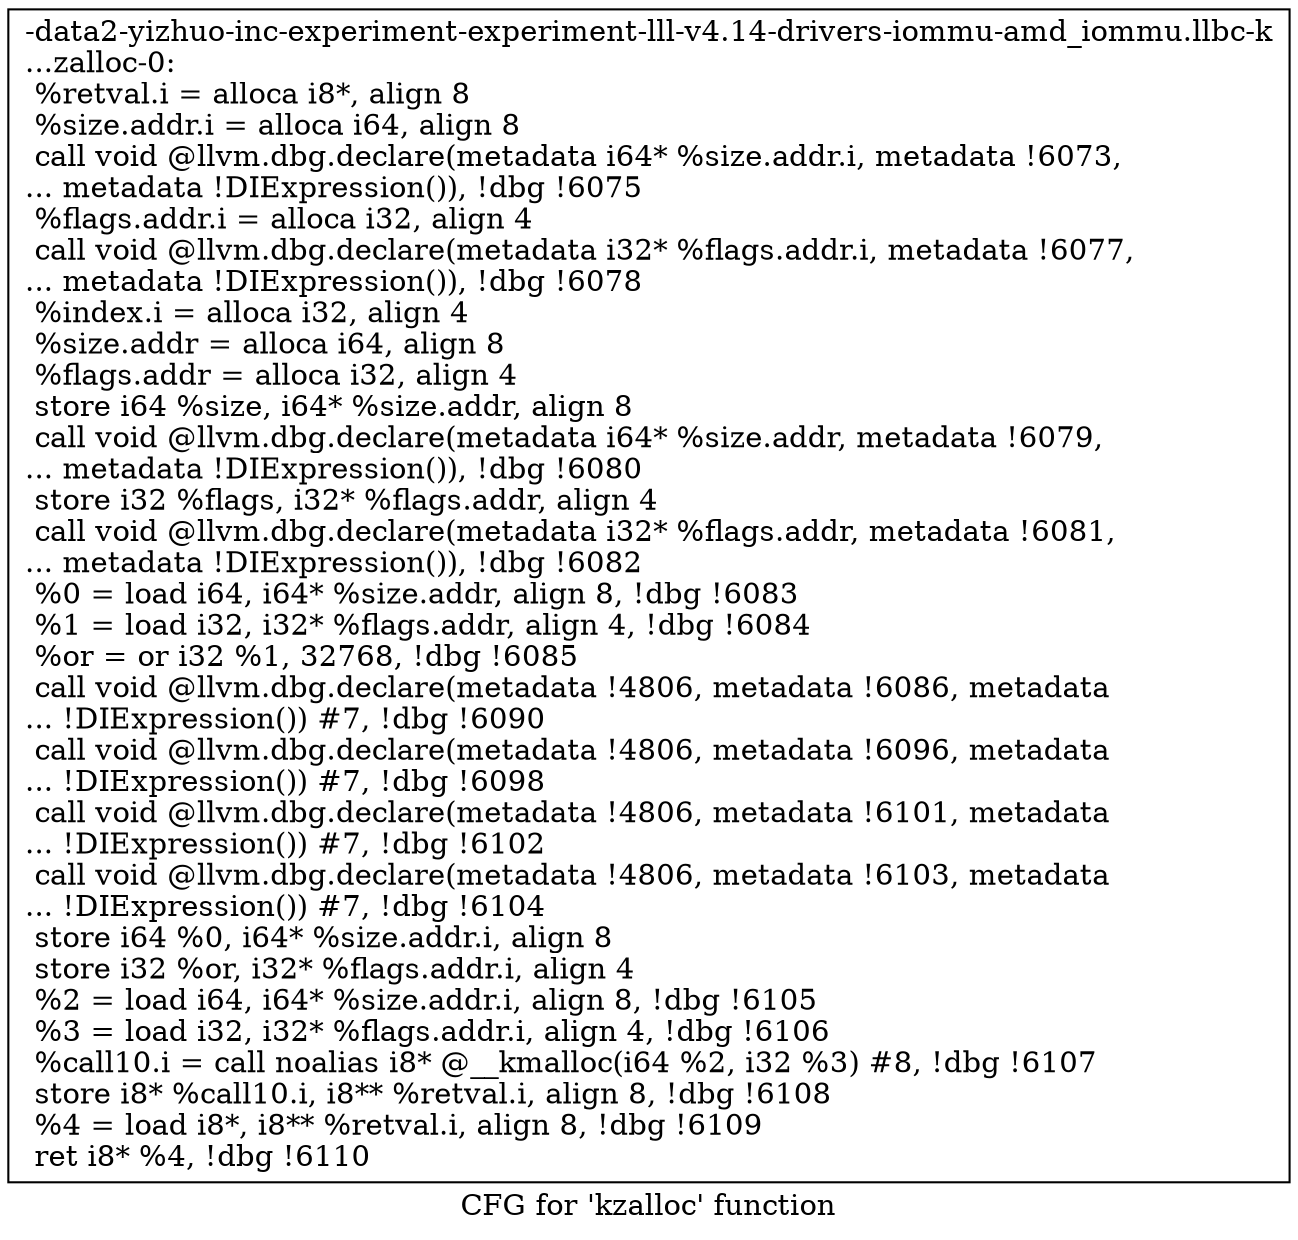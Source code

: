 digraph "CFG for 'kzalloc' function" {
	label="CFG for 'kzalloc' function";

	Node0x561b94765950 [shape=record,label="{-data2-yizhuo-inc-experiment-experiment-lll-v4.14-drivers-iommu-amd_iommu.llbc-k\l...zalloc-0:\l  %retval.i = alloca i8*, align 8\l  %size.addr.i = alloca i64, align 8\l  call void @llvm.dbg.declare(metadata i64* %size.addr.i, metadata !6073,\l... metadata !DIExpression()), !dbg !6075\l  %flags.addr.i = alloca i32, align 4\l  call void @llvm.dbg.declare(metadata i32* %flags.addr.i, metadata !6077,\l... metadata !DIExpression()), !dbg !6078\l  %index.i = alloca i32, align 4\l  %size.addr = alloca i64, align 8\l  %flags.addr = alloca i32, align 4\l  store i64 %size, i64* %size.addr, align 8\l  call void @llvm.dbg.declare(metadata i64* %size.addr, metadata !6079,\l... metadata !DIExpression()), !dbg !6080\l  store i32 %flags, i32* %flags.addr, align 4\l  call void @llvm.dbg.declare(metadata i32* %flags.addr, metadata !6081,\l... metadata !DIExpression()), !dbg !6082\l  %0 = load i64, i64* %size.addr, align 8, !dbg !6083\l  %1 = load i32, i32* %flags.addr, align 4, !dbg !6084\l  %or = or i32 %1, 32768, !dbg !6085\l  call void @llvm.dbg.declare(metadata !4806, metadata !6086, metadata\l... !DIExpression()) #7, !dbg !6090\l  call void @llvm.dbg.declare(metadata !4806, metadata !6096, metadata\l... !DIExpression()) #7, !dbg !6098\l  call void @llvm.dbg.declare(metadata !4806, metadata !6101, metadata\l... !DIExpression()) #7, !dbg !6102\l  call void @llvm.dbg.declare(metadata !4806, metadata !6103, metadata\l... !DIExpression()) #7, !dbg !6104\l  store i64 %0, i64* %size.addr.i, align 8\l  store i32 %or, i32* %flags.addr.i, align 4\l  %2 = load i64, i64* %size.addr.i, align 8, !dbg !6105\l  %3 = load i32, i32* %flags.addr.i, align 4, !dbg !6106\l  %call10.i = call noalias i8* @__kmalloc(i64 %2, i32 %3) #8, !dbg !6107\l  store i8* %call10.i, i8** %retval.i, align 8, !dbg !6108\l  %4 = load i8*, i8** %retval.i, align 8, !dbg !6109\l  ret i8* %4, !dbg !6110\l}"];
}
